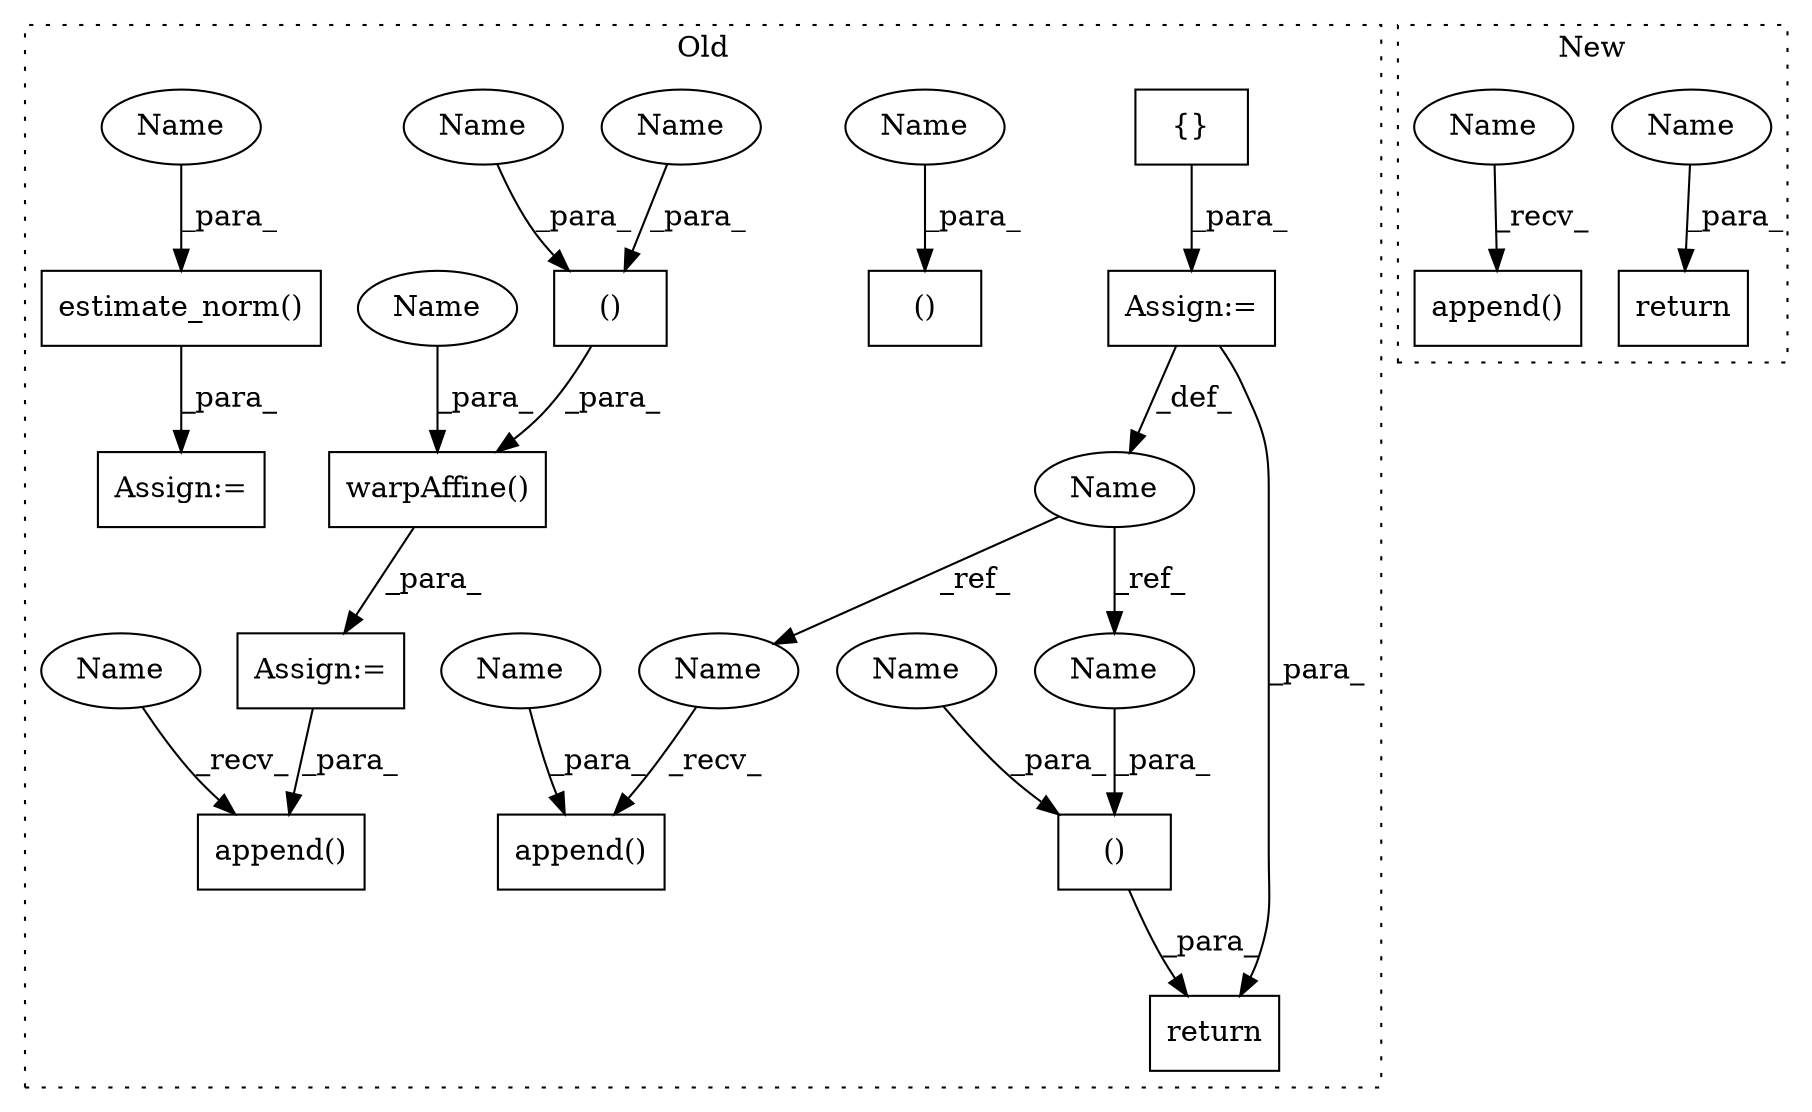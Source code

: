 digraph G {
subgraph cluster0 {
1 [label="warpAffine()" a="75" s="2841,2886" l="15,18" shape="box"];
3 [label="()" a="54" s="2874" l="11" shape="box"];
4 [label="Assign:=" a="68" s="2838" l="3" shape="box"];
5 [label="estimate_norm()" a="75" s="2760,2799" l="25,15" shape="box"];
6 [label="append()" a="75" s="2918,2949" l="22,1" shape="box"];
7 [label="()" a="54" s="3363" l="8" shape="box"];
8 [label="{}" a="59" s="2606,2606" l="2,1" shape="box"];
9 [label="append()" a="75" s="2964,2979" l="14,1" shape="box"];
11 [label="()" a="54" s="2754" l="3" shape="box"];
12 [label="Name" a="87" s="2597" l="6" shape="ellipse"];
13 [label="Assign:=" a="68" s="2603" l="3" shape="box"];
14 [label="Assign:=" a="68" s="2754" l="6" shape="box"];
15 [label="return" a="93" s="3342" l="7" shape="box"];
16 [label="Name" a="87" s="2918" l="14" shape="ellipse"];
17 [label="Name" a="87" s="3349" l="14" shape="ellipse"];
18 [label="Name" a="87" s="2753" l="1" shape="ellipse"];
19 [label="Name" a="87" s="2978" l="1" shape="ellipse"];
20 [label="Name" a="87" s="2861" l="1" shape="ellipse"];
21 [label="Name" a="87" s="2876" l="9" shape="ellipse"];
22 [label="Name" a="87" s="2865" l="9" shape="ellipse"];
23 [label="Name" a="87" s="2790" l="9" shape="ellipse"];
26 [label="Name" a="87" s="3365" l="6" shape="ellipse"];
27 [label="Name" a="87" s="2964" l="6" shape="ellipse"];
label = "Old";
style="dotted";
}
subgraph cluster1 {
2 [label="return" a="93" s="3319" l="7" shape="box"];
10 [label="append()" a="75" s="2949,2968" l="16,1" shape="box"];
24 [label="Name" a="87" s="3326" l="8" shape="ellipse"];
25 [label="Name" a="87" s="2949" l="8" shape="ellipse"];
label = "New";
style="dotted";
}
1 -> 4 [label="_para_"];
3 -> 1 [label="_para_"];
4 -> 6 [label="_para_"];
5 -> 14 [label="_para_"];
7 -> 15 [label="_para_"];
8 -> 13 [label="_para_"];
12 -> 27 [label="_ref_"];
12 -> 26 [label="_ref_"];
13 -> 12 [label="_def_"];
13 -> 15 [label="_para_"];
16 -> 6 [label="_recv_"];
17 -> 7 [label="_para_"];
18 -> 11 [label="_para_"];
19 -> 9 [label="_para_"];
20 -> 1 [label="_para_"];
21 -> 3 [label="_para_"];
22 -> 3 [label="_para_"];
23 -> 5 [label="_para_"];
24 -> 2 [label="_para_"];
25 -> 10 [label="_recv_"];
26 -> 7 [label="_para_"];
27 -> 9 [label="_recv_"];
}